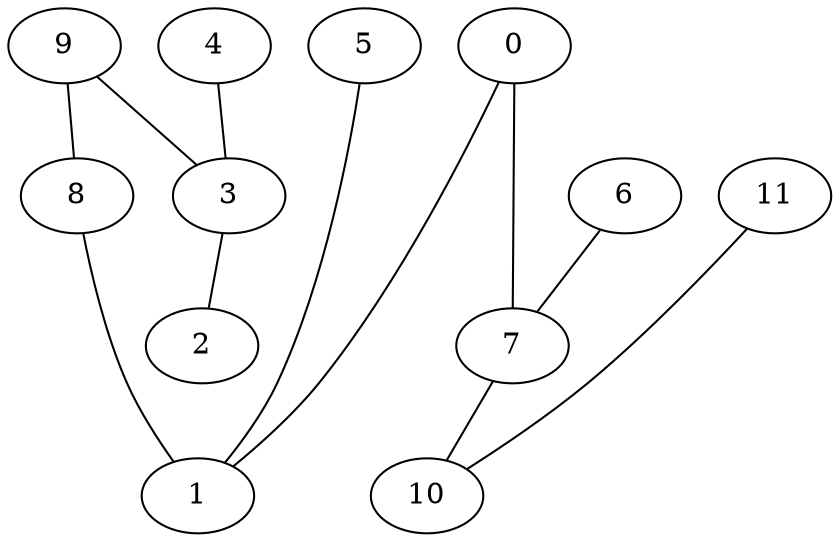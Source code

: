 strict graph {


	"9" [  weight=0 ];

	"9" -- "8" [  weight=0 ];

	"9" -- "3" [  weight=0 ];

	"5" [  weight=0 ];

	"5" -- "1" [  weight=0 ];

	"11" [  weight=0 ];

	"11" -- "10" [  weight=0 ];

	"4" [  weight=0 ];

	"4" -- "3" [  weight=0 ];

	"6" [  weight=0 ];

	"6" -- "7" [  weight=0 ];

	"3" [  weight=0 ];

	"3" -- "9" [  weight=0 ];

	"3" -- "4" [  weight=0 ];

	"3" -- "2" [  weight=0 ];

	"7" [  weight=0 ];

	"7" [  weight=0 ];

	"7" -- "10" [  weight=0 ];

	"7" -- "6" [  weight=0 ];

	"10" [  weight=0 ];

	"10" -- "7" [  weight=0 ];

	"10" -- "11" [  weight=0 ];

	"2" [  weight=0 ];

	"2" -- "3" [  weight=0 ];

	"8" [  weight=0 ];

	"8" -- "1" [  weight=0 ];

	"8" -- "9" [  weight=0 ];

	"0" [  weight=0 ];

	"0" -- "1" [  weight=0 ];

	"0" -- "7" [  weight=0 ];

	"1" [  weight=0 ];

	"1" -- "8" [  weight=0 ];

	"1" -- "5" [  weight=0 ];

	"1" [  weight=0 ];

}
